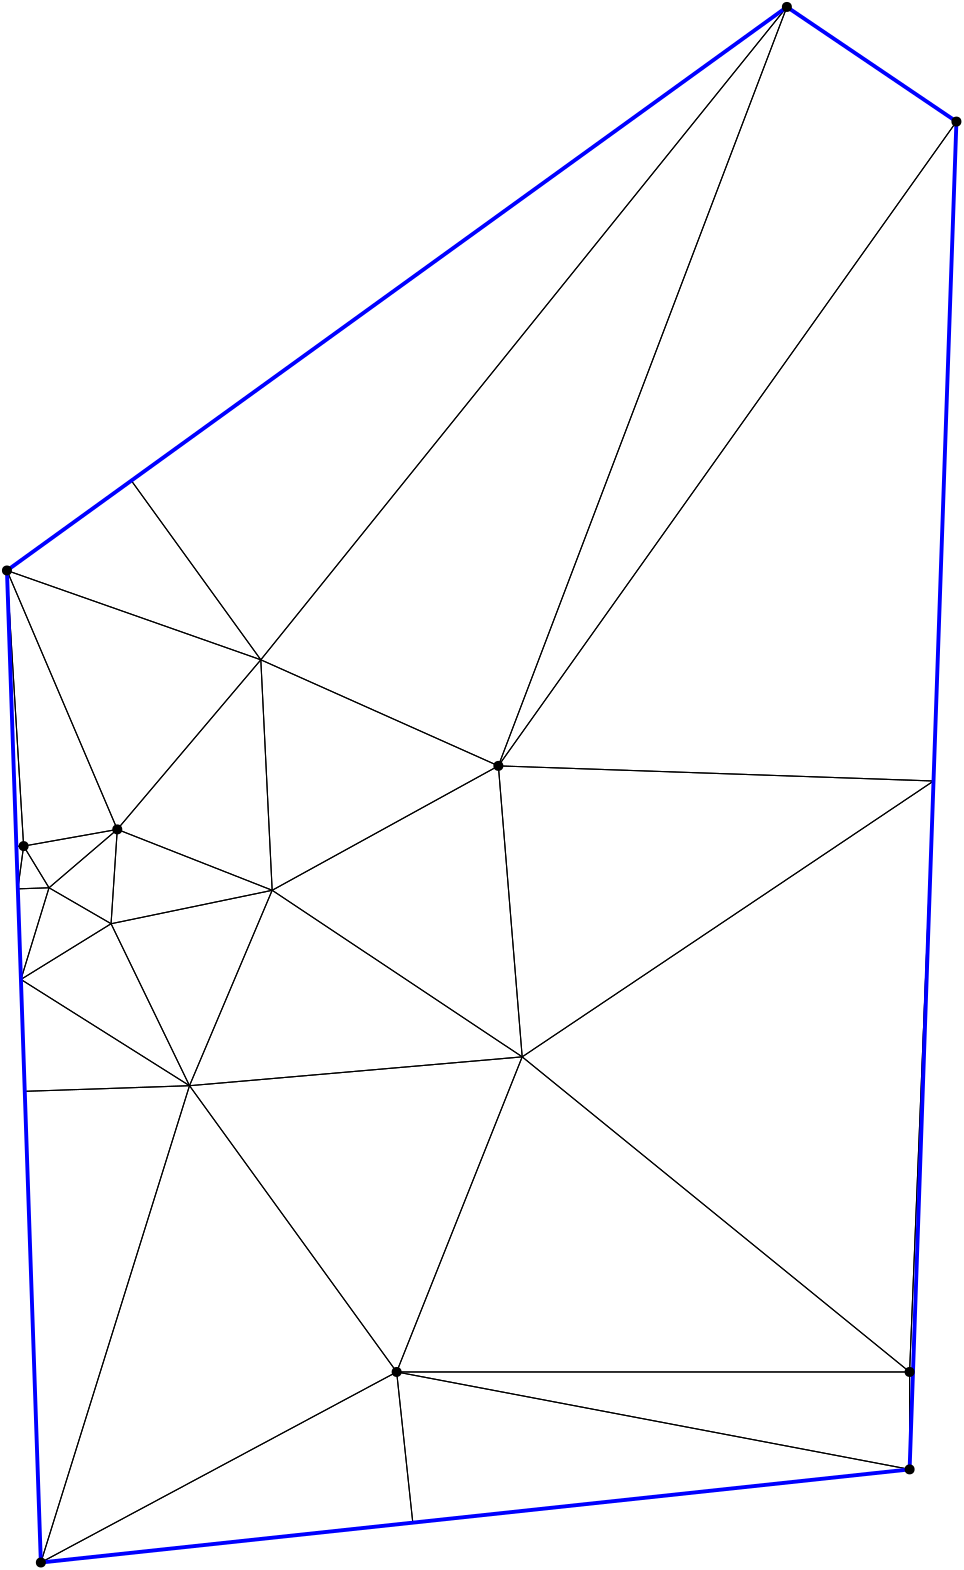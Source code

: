 <?xml version="1.0"?>
<!DOCTYPE ipe SYSTEM "ipe.dtd">
<ipe version="70218" creator="Ipe 7.2.24">
<info created="D:20221020151441" modified="D:20221020151441"/>
<ipestyle name="basic">
<symbol name="mark/disk(sx)" transformations="translations">
<path fill="sym-stroke">
0.6 0 0 0.6 0 0 e
</path>
</symbol>
<anglesize name="22.5 deg" value="22.5"/>
<anglesize name="30 deg" value="30"/>
<anglesize name="45 deg" value="45"/>
<anglesize name="60 deg" value="60"/>
<anglesize name="90 deg" value="90"/>
<arrowsize name="large" value="10"/>
<arrowsize name="small" value="5"/>
<arrowsize name="tiny" value="3"/>
<color name="blue" value="0 0 1"/>
<color name="gray" value="0.745"/>
<color name="green" value="0 1 0"/>
<color name="red" value="1 0 0"/>
<color name="pink" value="1 0.753 0.796"/>
<pen name="heavier" value="0.8"/>
<pen name="fat" value="1.4"/>
<pen name="ultrafat" value="2"/>
<gridsize name="16 pts (~6 mm)" value="16"/>
<gridsize name="32 pts (~12 mm)" value="32"/>
<gridsize name="4 pts" value="4"/>
<gridsize name="8 pts (~3 mm)" value="8"/>
<opacity name="10%" value="0.1"/>
<opacity name="25%" value="0.25"/>
<opacity name="50%" value="0.5"/>
<opacity name="75%" value="0.75"/>
<symbolsize name="large" value="5"/>
<symbolsize name="small" value="2"/>
<symbolsize name="tiny" value="1.1"/>
<textsize name="huge" value="\huge"/>
<textsize name="large" value="\large"/>
<textsize name="small" value="\small"/>
<textsize name="tiny" value="	iny"/>
<tiling name="falling" angle="-60" step="4" width="1"/>
<tiling name="rising" angle="30" step="4" width="1"/>
</ipestyle>
<page>
<layer name="hull"/>
<layer name="constraints"/>
<layer name="triangulation"/>
<layer name="obtuse"/>
<layer name="blub"/>
<layer name="problems"/>
<view layers="hull constraints triangulation obtuse blub" active="triangulation"/>
<path layer="triangulation" stroke="black">
81.7189 471.165 m 
28.2076 299.516 l 
</path>
<path layer="triangulation" stroke="black">
28.2076 299.516 m 
156.291 368.111 l 
</path>
<path layer="triangulation" stroke="black">
156.291 368.111 m 
81.7189 471.165 l 
</path>
<path layer="triangulation" stroke="black">
21.0324 509.42 m 
22.4093 469.138 l 
</path>
<path layer="triangulation" stroke="black">
22.4093 469.138 m 
81.7189 471.165 l 
</path>
<path layer="triangulation" stroke="black">
81.7189 471.165 m 
21.0324 509.42 l 
</path>
<path layer="triangulation" stroke="black">
55.7232 563.433 m 
16 656.637 l 
</path>
<path layer="triangulation" stroke="black">
16 656.637 m 
22.0069 557.426 l 
</path>
<path layer="triangulation" stroke="black">
22.0069 557.426 m 
55.7232 563.433 l 
</path>
<path layer="triangulation" stroke="black">
31.1446 542.415 m 
53.4838 529.473 l 
</path>
<path layer="triangulation" stroke="black">
53.4838 529.473 m 
55.7232 563.433 l 
</path>
<path layer="triangulation" stroke="black">
55.7232 563.433 m 
31.1446 542.415 l 
</path>
<path layer="triangulation" stroke="black">
192.913 586.298 m 
357.813 818.242 l 
</path>
<path layer="triangulation" stroke="black">
357.813 818.242 m 
296.775 859.516 l 
</path>
<path layer="triangulation" stroke="black">
296.775 859.516 m 
192.913 586.298 l 
</path>
<path layer="triangulation" stroke="black">
60.7821 688.995 m 
107.392 624.488 l 
</path>
<path layer="triangulation" stroke="black">
107.392 624.488 m 
296.775 859.516 l 
</path>
<path layer="triangulation" stroke="black">
296.775 859.516 m 
60.7821 688.995 l 
</path>
<path layer="triangulation" stroke="black">
107.392 624.488 m 
192.913 586.298 l 
</path>
<path layer="triangulation" stroke="black">
192.913 586.298 m 
296.775 859.516 l 
</path>
<path layer="triangulation" stroke="black">
296.775 859.516 m 
107.392 624.488 l 
</path>
<path layer="triangulation" stroke="black">
53.4838 529.473 m 
111.48 541.51 l 
</path>
<path layer="triangulation" stroke="black">
111.48 541.51 m 
55.7232 563.433 l 
</path>
<path layer="triangulation" stroke="black">
55.7232 563.433 m 
53.4838 529.473 l 
</path>
<path layer="triangulation" stroke="black">
201.488 481.549 m 
340.955 368.111 l 
</path>
<path layer="triangulation" stroke="black">
340.955 368.111 m 
349.565 580.855 l 
</path>
<path layer="triangulation" stroke="black">
349.565 580.855 m 
201.488 481.549 l 
</path>
<path layer="triangulation" stroke="black">
192.913 586.298 m 
201.488 481.549 l 
</path>
<path layer="triangulation" stroke="black">
201.488 481.549 m 
349.565 580.855 l 
</path>
<path layer="triangulation" stroke="black">
349.565 580.855 m 
192.913 586.298 l 
</path>
<path layer="triangulation" stroke="black">
340.955 368.111 m 
156.291 368.111 l 
</path>
<path layer="triangulation" stroke="black">
156.291 368.111 m 
340.955 333.038 l 
</path>
<path layer="triangulation" stroke="black">
340.955 333.038 m 
340.955 368.111 l 
</path>
<path layer="triangulation" stroke="black">
31.1446 542.415 m 
21.0324 509.42 l 
</path>
<path layer="triangulation" stroke="black">
21.0324 509.42 m 
53.4838 529.473 l 
</path>
<path layer="triangulation" stroke="black">
53.4838 529.473 m 
31.1446 542.415 l 
</path>
<path layer="triangulation" stroke="black">
81.7189 471.165 m 
22.4093 469.138 l 
</path>
<path layer="triangulation" stroke="black">
22.4093 469.138 m 
28.2076 299.516 l 
</path>
<path layer="triangulation" stroke="black">
28.2076 299.516 m 
81.7189 471.165 l 
</path>
<path layer="triangulation" stroke="black">
81.7189 471.165 m 
53.4838 529.473 l 
</path>
<path layer="triangulation" stroke="black">
53.4838 529.473 m 
21.0324 509.42 l 
</path>
<path layer="triangulation" stroke="black">
21.0324 509.42 m 
81.7189 471.165 l 
</path>
<path layer="triangulation" stroke="black">
55.7232 563.433 m 
22.0069 557.426 l 
</path>
<path layer="triangulation" stroke="black">
22.0069 557.426 m 
31.1446 542.415 l 
</path>
<path layer="triangulation" stroke="black">
31.1446 542.415 m 
55.7232 563.433 l 
</path>
<path layer="triangulation" stroke="black">
19.3944 557.336 m 
19.9176 542.031 l 
</path>
<path layer="triangulation" stroke="black">
19.9176 542.031 m 
22.0069 557.426 l 
</path>
<path layer="triangulation" stroke="black">
22.0069 557.426 m 
19.3944 557.336 l 
</path>
<path layer="triangulation" stroke="black">
19.9176 542.031 m 
31.1446 542.415 l 
</path>
<path layer="triangulation" stroke="black">
31.1446 542.415 m 
22.0069 557.426 l 
</path>
<path layer="triangulation" stroke="black">
22.0069 557.426 m 
19.9176 542.031 l 
</path>
<path layer="triangulation" stroke="black">
19.9176 542.031 m 
21.0324 509.42 l 
</path>
<path layer="triangulation" stroke="black">
21.0324 509.42 m 
31.1446 542.415 l 
</path>
<path layer="triangulation" stroke="black">
31.1446 542.415 m 
19.9176 542.031 l 
</path>
<path layer="triangulation" stroke="black">
16 656.637 m 
55.7232 563.433 l 
</path>
<path layer="triangulation" stroke="black">
55.7232 563.433 m 
107.392 624.488 l 
</path>
<path layer="triangulation" stroke="black">
107.392 624.488 m 
16 656.637 l 
</path>
<path layer="triangulation" stroke="black">
16 656.637 m 
19.3944 557.336 l 
</path>
<path layer="triangulation" stroke="black">
19.3944 557.336 m 
22.0069 557.426 l 
</path>
<path layer="triangulation" stroke="black">
22.0069 557.426 m 
16 656.637 l 
</path>
<path layer="triangulation" stroke="black">
192.913 586.298 m 
349.565 580.855 l 
</path>
<path layer="triangulation" stroke="black">
349.565 580.855 m 
357.813 818.242 l 
</path>
<path layer="triangulation" stroke="black">
357.813 818.242 m 
192.913 586.298 l 
</path>
<path layer="triangulation" stroke="black">
16 656.637 m 
107.392 624.488 l 
</path>
<path layer="triangulation" stroke="black">
107.392 624.488 m 
60.7821 688.995 l 
</path>
<path layer="triangulation" stroke="black">
60.7821 688.995 m 
16 656.637 l 
</path>
<path layer="triangulation" stroke="black">
55.7232 563.433 m 
111.48 541.51 l 
</path>
<path layer="triangulation" stroke="black">
111.48 541.51 m 
107.392 624.488 l 
</path>
<path layer="triangulation" stroke="black">
107.392 624.488 m 
55.7232 563.433 l 
</path>
<path layer="triangulation" stroke="black">
201.488 481.549 m 
111.48 541.51 l 
</path>
<path layer="triangulation" stroke="black">
111.48 541.51 m 
81.7189 471.165 l 
</path>
<path layer="triangulation" stroke="black">
81.7189 471.165 m 
201.488 481.549 l 
</path>
<path layer="triangulation" stroke="black">
192.913 586.298 m 
107.392 624.488 l 
</path>
<path layer="triangulation" stroke="black">
107.392 624.488 m 
111.48 541.51 l 
</path>
<path layer="triangulation" stroke="black">
111.48 541.51 m 
192.913 586.298 l 
</path>
<path layer="triangulation" stroke="black">
111.48 541.51 m 
201.488 481.549 l 
</path>
<path layer="triangulation" stroke="black">
201.488 481.549 m 
192.913 586.298 l 
</path>
<path layer="triangulation" stroke="black">
192.913 586.298 m 
111.48 541.51 l 
</path>
<path layer="triangulation" stroke="black">
156.291 368.111 m 
340.955 368.111 l 
</path>
<path layer="triangulation" stroke="black">
340.955 368.111 m 
201.488 481.549 l 
</path>
<path layer="triangulation" stroke="black">
201.488 481.549 m 
156.291 368.111 l 
</path>
<path layer="triangulation" stroke="black">
201.488 481.549 m 
81.7189 471.165 l 
</path>
<path layer="triangulation" stroke="black">
81.7189 471.165 m 
156.291 368.111 l 
</path>
<path layer="triangulation" stroke="black">
156.291 368.111 m 
201.488 481.549 l 
</path>
<path layer="triangulation" stroke="black">
111.48 541.51 m 
53.4838 529.473 l 
</path>
<path layer="triangulation" stroke="black">
53.4838 529.473 m 
81.7189 471.165 l 
</path>
<path layer="triangulation" stroke="black">
81.7189 471.165 m 
111.48 541.51 l 
</path>
<path layer="triangulation" stroke="black">
340.955 368.111 m 
342.172 368.068 l 
</path>
<path layer="triangulation" stroke="black">
342.172 368.068 m 
349.565 580.855 l 
</path>
<path layer="triangulation" stroke="black">
349.565 580.855 m 
340.955 368.111 l 
</path>
<path layer="triangulation" stroke="black">
340.955 368.111 m 
340.955 333.038 l 
</path>
<path layer="triangulation" stroke="black">
340.955 333.038 m 
342.172 368.068 l 
</path>
<path layer="triangulation" stroke="black">
342.172 368.068 m 
340.955 368.111 l 
</path>
<path layer="triangulation" stroke="black">
156.291 368.111 m 
162.105 313.868 l 
</path>
<path layer="triangulation" stroke="black">
162.105 313.868 m 
340.955 333.038 l 
</path>
<path layer="triangulation" stroke="black">
340.955 333.038 m 
156.291 368.111 l 
</path>
<path layer="triangulation" stroke="black">
156.291 368.111 m 
28.2076 299.516 l 
</path>
<path layer="triangulation" stroke="black">
28.2076 299.516 m 
162.105 313.868 l 
</path>
<path layer="triangulation" stroke="black">
162.105 313.868 m 
156.291 368.111 l 
</path>
<path layer="hull" stroke="blue" pen="fat">
16 656.637 m 
28.2076 299.516 l 
</path>
<path layer="hull" stroke="blue" pen="fat">
28.2076 299.516 m 
340.955 333.038 l 
</path>
<path layer="hull" stroke="blue" pen="fat">
340.955 333.038 m 
357.813 818.242 l 
</path>
<path layer="hull" stroke="blue" pen="fat">
357.813 818.242 m 
296.775 859.516 l 
</path>
<path layer="hull" stroke="blue" pen="fat">
296.775 859.516 m 
16 656.637 l 
</path>
<use layer="points" name="mark/disk(sx)" pos="357.813 818.242" size="normal" stroke="black"/>
<use layer="points" name="mark/disk(sx)" pos="28.2076 299.516" size="normal" stroke="black"/>
<use layer="points" name="mark/disk(sx)" pos="192.913 586.298" size="normal" stroke="black"/>
<use layer="points" name="mark/disk(sx)" pos="16 656.637" size="normal" stroke="black"/>
<use layer="points" name="mark/disk(sx)" pos="156.291 368.111" size="normal" stroke="black"/>
<use layer="points" name="mark/disk(sx)" pos="22.0069 557.426" size="normal" stroke="black"/>
<use layer="points" name="mark/disk(sx)" pos="340.955 333.038" size="normal" stroke="black"/>
<use layer="points" name="mark/disk(sx)" pos="296.775 859.516" size="normal" stroke="black"/>
<use layer="points" name="mark/disk(sx)" pos="340.955 368.111" size="normal" stroke="black"/>
<use layer="points" name="mark/disk(sx)" pos="55.7232 563.433" size="normal" stroke="black"/>
</page>
</ipe>
